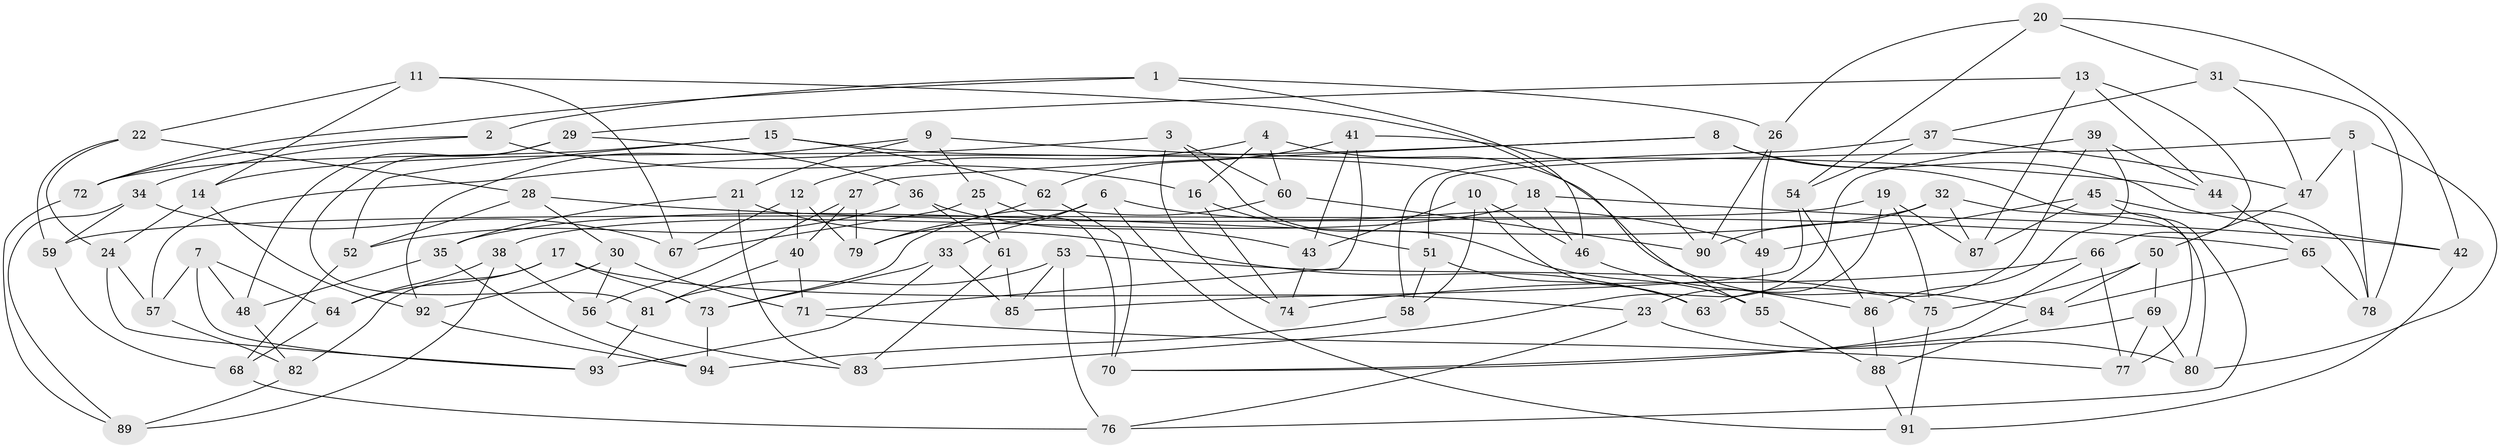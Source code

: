// Generated by graph-tools (version 1.1) at 2025/38/03/09/25 02:38:09]
// undirected, 94 vertices, 188 edges
graph export_dot {
graph [start="1"]
  node [color=gray90,style=filled];
  1;
  2;
  3;
  4;
  5;
  6;
  7;
  8;
  9;
  10;
  11;
  12;
  13;
  14;
  15;
  16;
  17;
  18;
  19;
  20;
  21;
  22;
  23;
  24;
  25;
  26;
  27;
  28;
  29;
  30;
  31;
  32;
  33;
  34;
  35;
  36;
  37;
  38;
  39;
  40;
  41;
  42;
  43;
  44;
  45;
  46;
  47;
  48;
  49;
  50;
  51;
  52;
  53;
  54;
  55;
  56;
  57;
  58;
  59;
  60;
  61;
  62;
  63;
  64;
  65;
  66;
  67;
  68;
  69;
  70;
  71;
  72;
  73;
  74;
  75;
  76;
  77;
  78;
  79;
  80;
  81;
  82;
  83;
  84;
  85;
  86;
  87;
  88;
  89;
  90;
  91;
  92;
  93;
  94;
  1 -- 72;
  1 -- 46;
  1 -- 26;
  1 -- 2;
  2 -- 72;
  2 -- 16;
  2 -- 34;
  3 -- 60;
  3 -- 14;
  3 -- 74;
  3 -- 55;
  4 -- 60;
  4 -- 84;
  4 -- 16;
  4 -- 12;
  5 -- 80;
  5 -- 47;
  5 -- 51;
  5 -- 78;
  6 -- 91;
  6 -- 33;
  6 -- 49;
  6 -- 79;
  7 -- 93;
  7 -- 48;
  7 -- 64;
  7 -- 57;
  8 -- 57;
  8 -- 77;
  8 -- 42;
  8 -- 27;
  9 -- 21;
  9 -- 25;
  9 -- 44;
  9 -- 92;
  10 -- 58;
  10 -- 63;
  10 -- 43;
  10 -- 46;
  11 -- 67;
  11 -- 14;
  11 -- 55;
  11 -- 22;
  12 -- 40;
  12 -- 67;
  12 -- 79;
  13 -- 29;
  13 -- 66;
  13 -- 87;
  13 -- 44;
  14 -- 92;
  14 -- 24;
  15 -- 18;
  15 -- 62;
  15 -- 72;
  15 -- 52;
  16 -- 74;
  16 -- 51;
  17 -- 82;
  17 -- 23;
  17 -- 73;
  17 -- 64;
  18 -- 46;
  18 -- 42;
  18 -- 38;
  19 -- 75;
  19 -- 87;
  19 -- 23;
  19 -- 59;
  20 -- 26;
  20 -- 54;
  20 -- 31;
  20 -- 42;
  21 -- 63;
  21 -- 83;
  21 -- 35;
  22 -- 24;
  22 -- 59;
  22 -- 28;
  23 -- 76;
  23 -- 80;
  24 -- 93;
  24 -- 57;
  25 -- 70;
  25 -- 61;
  25 -- 67;
  26 -- 49;
  26 -- 90;
  27 -- 56;
  27 -- 40;
  27 -- 79;
  28 -- 65;
  28 -- 30;
  28 -- 52;
  29 -- 48;
  29 -- 81;
  29 -- 36;
  30 -- 56;
  30 -- 92;
  30 -- 71;
  31 -- 78;
  31 -- 47;
  31 -- 37;
  32 -- 80;
  32 -- 87;
  32 -- 90;
  32 -- 35;
  33 -- 73;
  33 -- 85;
  33 -- 93;
  34 -- 67;
  34 -- 59;
  34 -- 89;
  35 -- 48;
  35 -- 94;
  36 -- 61;
  36 -- 43;
  36 -- 52;
  37 -- 58;
  37 -- 47;
  37 -- 54;
  38 -- 89;
  38 -- 56;
  38 -- 64;
  39 -- 44;
  39 -- 83;
  39 -- 63;
  39 -- 86;
  40 -- 81;
  40 -- 71;
  41 -- 62;
  41 -- 43;
  41 -- 90;
  41 -- 71;
  42 -- 91;
  43 -- 74;
  44 -- 65;
  45 -- 76;
  45 -- 87;
  45 -- 78;
  45 -- 49;
  46 -- 86;
  47 -- 50;
  48 -- 82;
  49 -- 55;
  50 -- 69;
  50 -- 75;
  50 -- 84;
  51 -- 63;
  51 -- 58;
  52 -- 68;
  53 -- 75;
  53 -- 76;
  53 -- 85;
  53 -- 81;
  54 -- 85;
  54 -- 86;
  55 -- 88;
  56 -- 83;
  57 -- 82;
  58 -- 94;
  59 -- 68;
  60 -- 73;
  60 -- 90;
  61 -- 85;
  61 -- 83;
  62 -- 79;
  62 -- 70;
  64 -- 68;
  65 -- 84;
  65 -- 78;
  66 -- 74;
  66 -- 70;
  66 -- 77;
  68 -- 76;
  69 -- 70;
  69 -- 80;
  69 -- 77;
  71 -- 77;
  72 -- 89;
  73 -- 94;
  75 -- 91;
  81 -- 93;
  82 -- 89;
  84 -- 88;
  86 -- 88;
  88 -- 91;
  92 -- 94;
}
